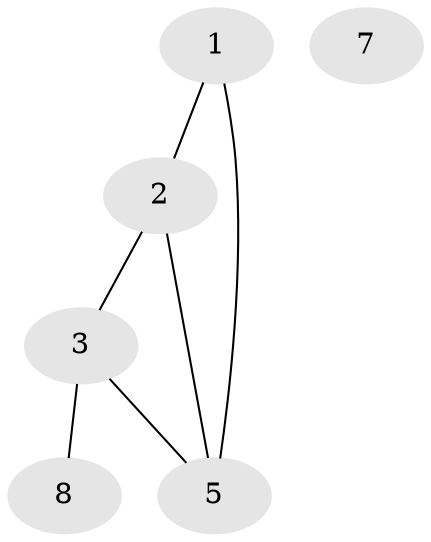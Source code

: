 // Generated by graph-tools (version 1.1) at 2025/46/02/15/25 05:46:28]
// undirected, 6 vertices, 6 edges
graph export_dot {
graph [start="1"]
  node [color=gray90,style=filled];
  1 [super="+14"];
  2 [super="+9+11+13+14"];
  3 [super="+4+6"];
  5 [super="+19"];
  7 [super="+6+11+15"];
  8 [super="+10+20"];
  1 -- 2;
  1 -- 5;
  2 -- 3;
  2 -- 5;
  3 -- 8;
  3 -- 5;
}
